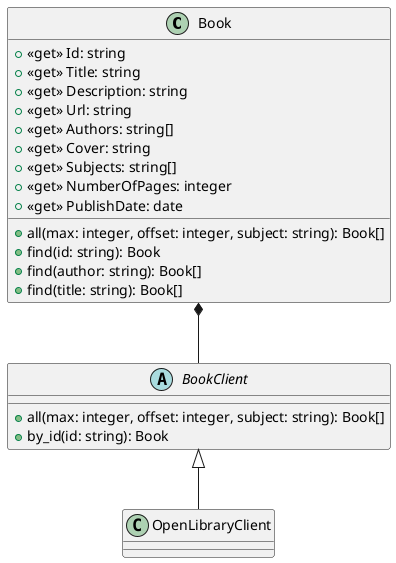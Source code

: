 @startuml
class Book {
  + <<get>> Id: string
  + <<get>> Title: string
  + <<get>> Description: string
  + <<get>> Url: string
  + <<get>> Authors: string[]
  + <<get>> Cover: string
  + <<get>> Subjects: string[]
  + <<get>> NumberOfPages: integer
  + <<get>> PublishDate: date

  + all(max: integer, offset: integer, subject: string): Book[]
  + find(id: string): Book
  + find(author: string): Book[]
  + find(title: string): Book[]
}

abstract class BookClient {
    + all(max: integer, offset: integer, subject: string): Book[]
    + by_id(id: string): Book
}

class OpenLibraryClient {

}

BookClient <|-- OpenLibraryClient

Book *-- BookClient
@enduml